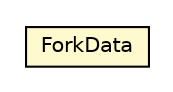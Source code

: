 #!/usr/local/bin/dot
#
# Class diagram 
# Generated by UMLGraph version R5_6 (http://www.umlgraph.org/)
#

digraph G {
	edge [fontname="Helvetica",fontsize=10,labelfontname="Helvetica",labelfontsize=10];
	node [fontname="Helvetica",fontsize=10,shape=plaintext];
	nodesep=0.25;
	ranksep=0.5;
	// jason.stdlib.fork.ForkData
	c86305 [label=<<table title="jason.stdlib.fork.ForkData" border="0" cellborder="1" cellspacing="0" cellpadding="2" port="p" bgcolor="lemonChiffon" href="./fork.ForkData.html">
		<tr><td><table border="0" cellspacing="0" cellpadding="1">
<tr><td align="center" balign="center"> ForkData </td></tr>
		</table></td></tr>
		</table>>, URL="./fork.ForkData.html", fontname="Helvetica", fontcolor="black", fontsize=10.0];
}

